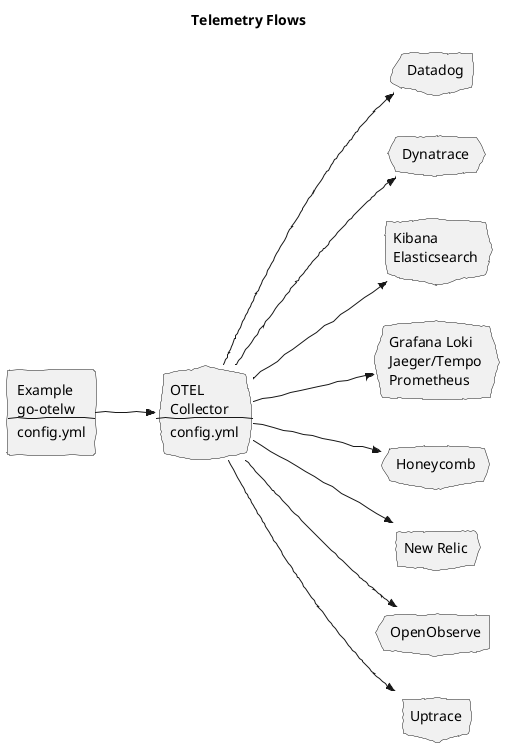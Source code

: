 @startuml overview
title Telemetry Flows
left to right direction
skinparam handwritten true

agent "Example\ngo-otelw\n--\nconfig.yml" as EX
cloud "OTEL\nCollector\n--\nconfig.yml" as OC

cloud "Datadog" as DD
cloud "Dynatrace" as DT
cloud "Kibana\nElasticsearch" as EK
cloud "Grafana Loki\nJaeger/Tempo\nPrometheus" as G
cloud "Honeycomb" as HC
cloud "New Relic" as NR
cloud "OpenObserve" as OO
cloud "Uptrace" as UPT

EX -->> OC

OC --->> UPT
OC --->> OO
OC --->> NR
OC --->> EK
OC --->> HC
OC --->> G
OC --->> DT
OC --->> DD

@enduml
